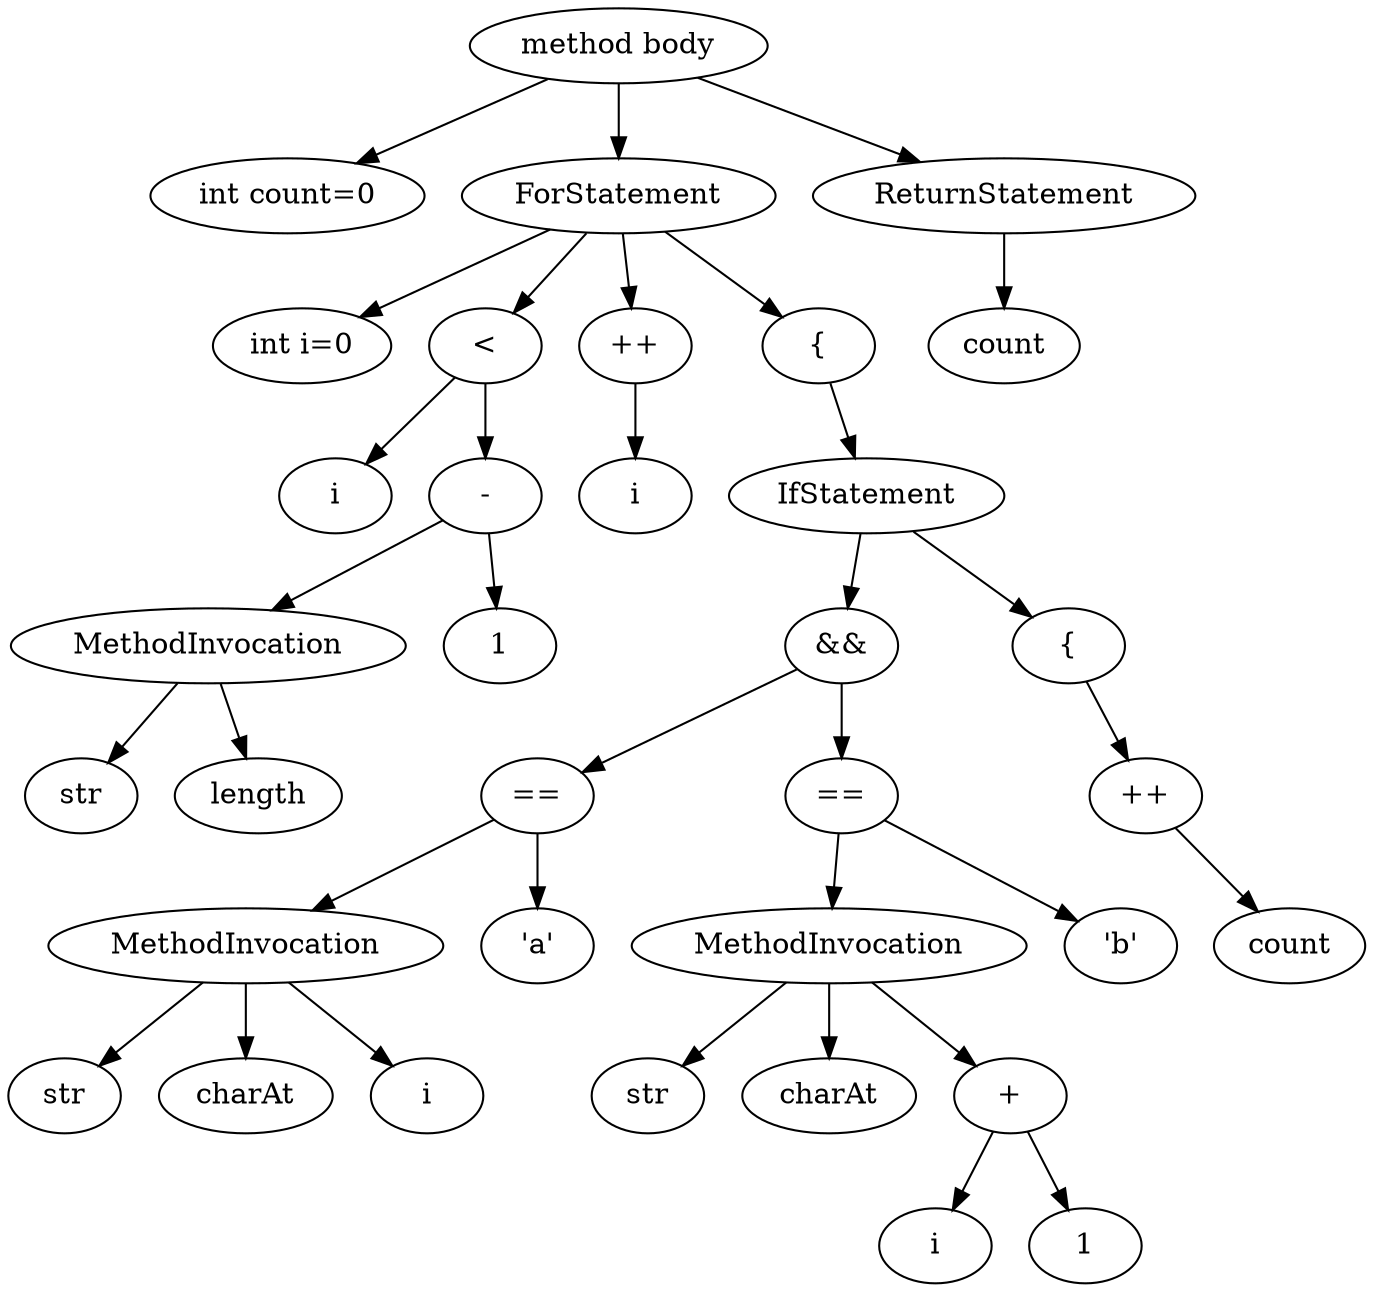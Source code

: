 digraph ast {

n013 [label="method body"];
n014 [label="int count=0"];
# n015 [label="int"];
# n016 [label="VariableDeclarationFragment"];
# n017 [label="count"];
# n018 [label="0"];
n019 [label="ForStatement"];
n020 [label="int i=0"];
# n021 [label="int"];
# n022 [label="VariableDeclarationFragment"];
# n023 [label="i"];
# n024 [label="0"];
n025 [label="<"];
n026 [label="i"];
n027 [label="-"];
n028 [label="MethodInvocation"];
n029 [label="str"];
n030 [label="length"];
n031 [label="1"];
n032 [label="++"];
n033 [label="i"];
n034 [label="{"];
n035 [label="IfStatement"];
n036 [label="&&"];
n037 [label="=="];
n038 [label="MethodInvocation"];
n039 [label="str"];
n040 [label="charAt"];
n041 [label="i"];
n042 [label="'a'"];
n043 [label="=="];
n044 [label="MethodInvocation"];
n045 [label="str"];
n046 [label="charAt"];
n047 [label="+"];
n048 [label="i"];
n049 [label="1"];
n050 [label="'b'"];
n051 [label="{"];
# n052 [label="ExpressionStatement"];
n053 [label="++"];
n054 [label="count"];
n055 [label="ReturnStatement"];
n056 [label="count"];
 
n013 -> n014
# n014 -> n015
# n014 -> n016
# n016 -> n017
# n016 -> n018
n013 -> n019
n019 -> n020
# n020 -> n021
# n020 -> n022
# n022 -> n023
# n022 -> n024
n019 -> n025
n025 -> n026
n025 -> n027
n027 -> n028
n028 -> n029
n028 -> n030
n027 -> n031
n019 -> n032
n032 -> n033
n019 -> n034
n034 -> n035
n035 -> n036
n036 -> n037
n037 -> n038
n038 -> n039
n038 -> n040
n038 -> n041
n037 -> n042
n036 -> n043
n043 -> n044
n044 -> n045
n044 -> n046
n044 -> n047
n047 -> n048
n047 -> n049
n043 -> n050
n035 -> n051
# n051 -> n052
# n052 -> n053
n051 -> n053
n053 -> n054
n013 -> n055
n055 -> n056


} 
